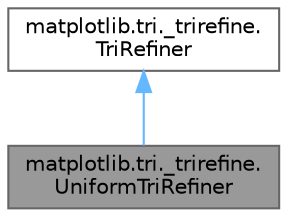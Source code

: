 digraph "matplotlib.tri._trirefine.UniformTriRefiner"
{
 // LATEX_PDF_SIZE
  bgcolor="transparent";
  edge [fontname=Helvetica,fontsize=10,labelfontname=Helvetica,labelfontsize=10];
  node [fontname=Helvetica,fontsize=10,shape=box,height=0.2,width=0.4];
  Node1 [id="Node000001",label="matplotlib.tri._trirefine.\lUniformTriRefiner",height=0.2,width=0.4,color="gray40", fillcolor="grey60", style="filled", fontcolor="black",tooltip=" "];
  Node2 -> Node1 [id="edge1_Node000001_Node000002",dir="back",color="steelblue1",style="solid",tooltip=" "];
  Node2 [id="Node000002",label="matplotlib.tri._trirefine.\lTriRefiner",height=0.2,width=0.4,color="gray40", fillcolor="white", style="filled",URL="$d0/de3/classmatplotlib_1_1tri_1_1__trirefine_1_1TriRefiner.html",tooltip=" "];
}
